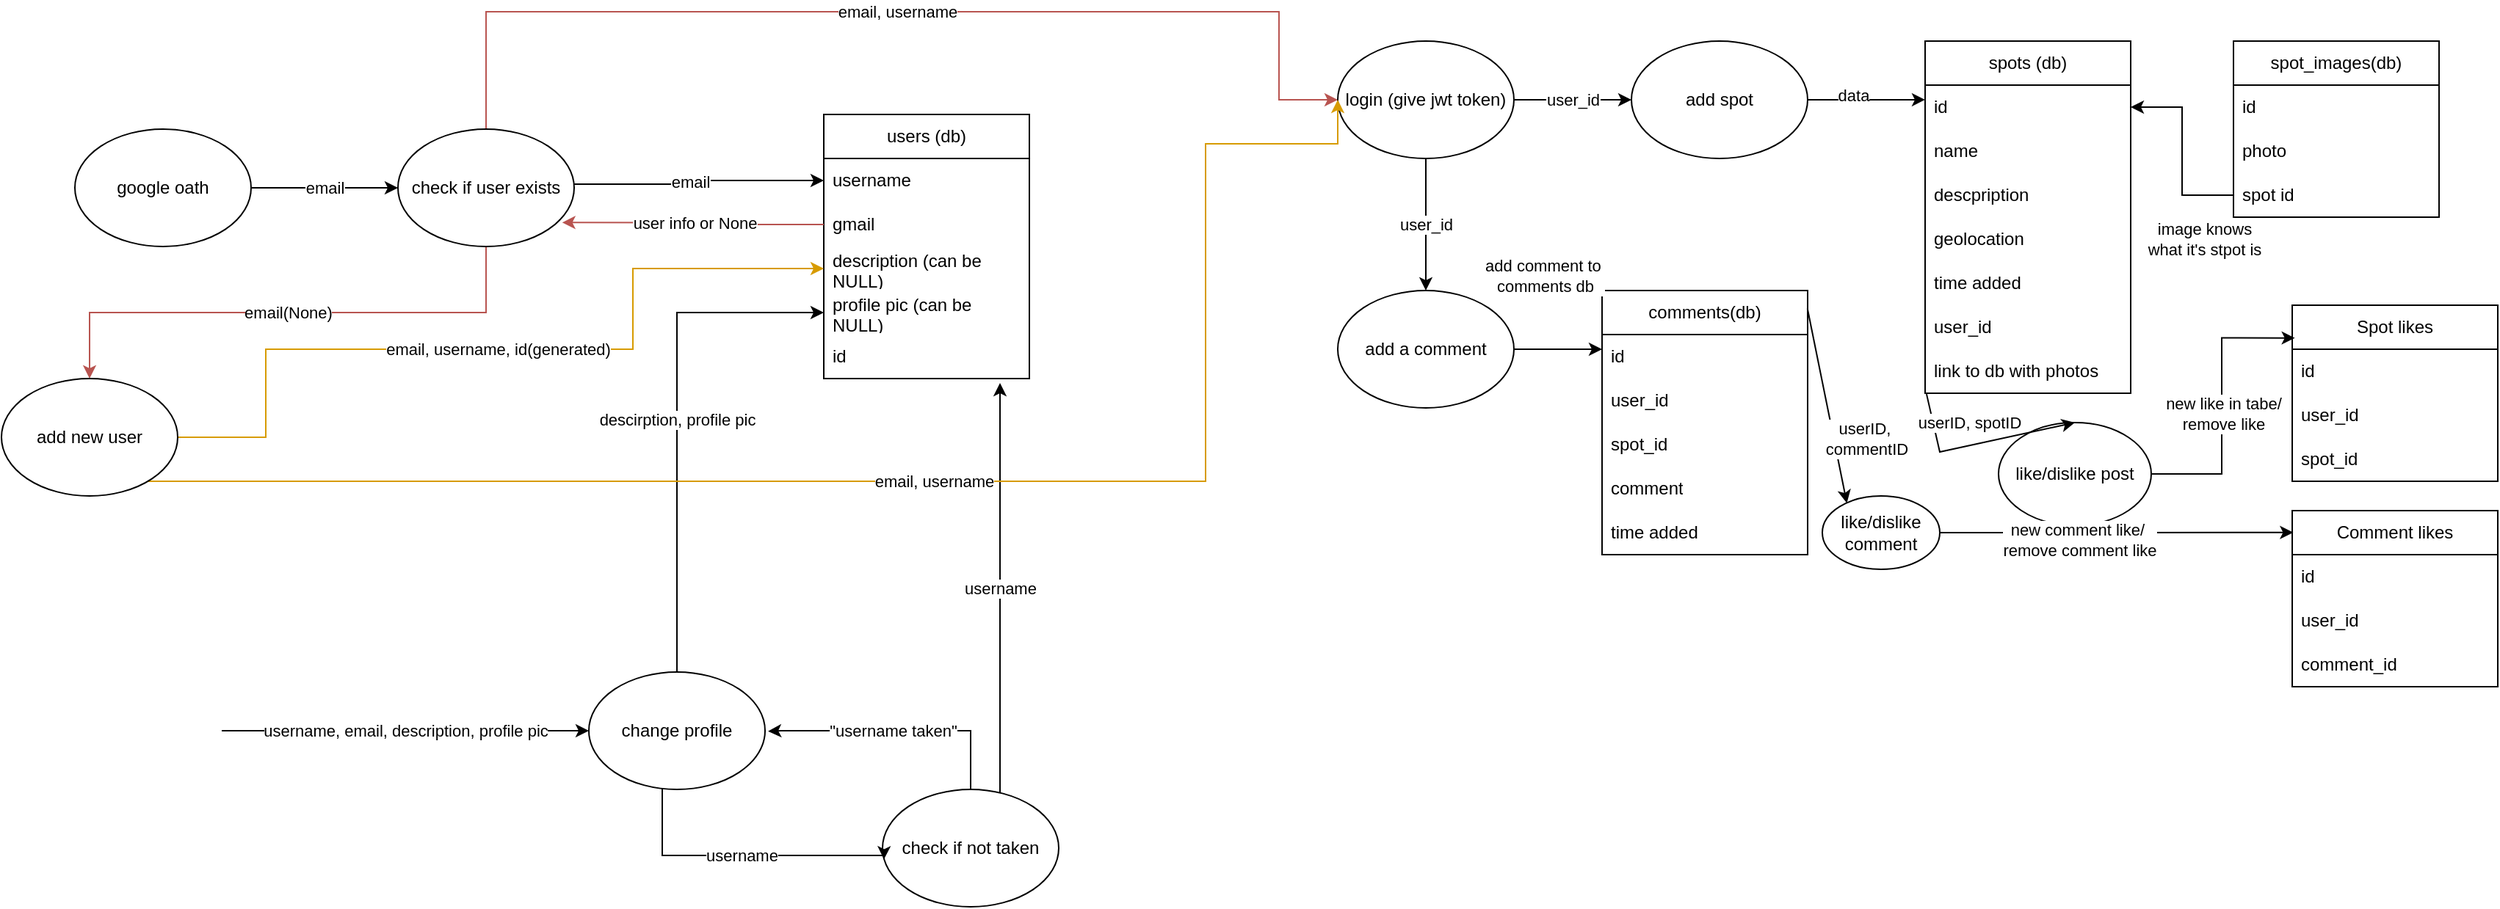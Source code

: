 <mxfile version="24.8.3">
  <diagram name="Lapa-1" id="DH0UnSqfDC02DtX4QLn7">
    <mxGraphModel dx="3022" dy="790" grid="1" gridSize="10" guides="1" tooltips="1" connect="1" arrows="1" fold="1" page="1" pageScale="1" pageWidth="827" pageHeight="1169" math="0" shadow="0">
      <root>
        <mxCell id="0" />
        <mxCell id="1" parent="0" />
        <mxCell id="Dge0FnhCX_SZnIMF-hBO-1" value="users (db)" style="swimlane;fontStyle=0;childLayout=stackLayout;horizontal=1;startSize=30;horizontalStack=0;resizeParent=1;resizeParentMax=0;resizeLast=0;collapsible=1;marginBottom=0;whiteSpace=wrap;html=1;" parent="1" vertex="1">
          <mxGeometry x="-350" y="100" width="140" height="180" as="geometry">
            <mxRectangle x="210" y="220" width="90" height="30" as="alternateBounds" />
          </mxGeometry>
        </mxCell>
        <mxCell id="Dge0FnhCX_SZnIMF-hBO-2" value="username" style="text;strokeColor=none;fillColor=none;align=left;verticalAlign=middle;spacingLeft=4;spacingRight=4;overflow=hidden;points=[[0,0.5],[1,0.5]];portConstraint=eastwest;rotatable=0;whiteSpace=wrap;html=1;" parent="Dge0FnhCX_SZnIMF-hBO-1" vertex="1">
          <mxGeometry y="30" width="140" height="30" as="geometry" />
        </mxCell>
        <mxCell id="ZL5plIcMYZqecuvyyjXK-16" style="edgeStyle=orthogonalEdgeStyle;rounded=0;orthogonalLoop=1;jettySize=auto;html=1;" parent="Dge0FnhCX_SZnIMF-hBO-1" target="Dge0FnhCX_SZnIMF-hBO-2" edge="1">
          <mxGeometry relative="1" as="geometry">
            <mxPoint x="-170" y="47.5" as="sourcePoint" />
            <mxPoint y="42.5" as="targetPoint" />
            <Array as="points">
              <mxPoint x="-84" y="48" />
              <mxPoint x="-84" y="45" />
            </Array>
          </mxGeometry>
        </mxCell>
        <mxCell id="ZL5plIcMYZqecuvyyjXK-17" value="email" style="edgeLabel;html=1;align=center;verticalAlign=middle;resizable=0;points=[];" parent="ZL5plIcMYZqecuvyyjXK-16" vertex="1" connectable="0">
          <mxGeometry x="-0.082" y="2" relative="1" as="geometry">
            <mxPoint as="offset" />
          </mxGeometry>
        </mxCell>
        <mxCell id="Dge0FnhCX_SZnIMF-hBO-3" value="gmail" style="text;strokeColor=none;fillColor=none;align=left;verticalAlign=middle;spacingLeft=4;spacingRight=4;overflow=hidden;points=[[0,0.5],[1,0.5]];portConstraint=eastwest;rotatable=0;whiteSpace=wrap;html=1;" parent="Dge0FnhCX_SZnIMF-hBO-1" vertex="1">
          <mxGeometry y="60" width="140" height="30" as="geometry" />
        </mxCell>
        <mxCell id="Dge0FnhCX_SZnIMF-hBO-4" value="description (can be NULL)" style="text;strokeColor=none;fillColor=none;align=left;verticalAlign=middle;spacingLeft=4;spacingRight=4;overflow=hidden;points=[[0,0.5],[1,0.5]];portConstraint=eastwest;rotatable=0;whiteSpace=wrap;html=1;" parent="Dge0FnhCX_SZnIMF-hBO-1" vertex="1">
          <mxGeometry y="90" width="140" height="30" as="geometry" />
        </mxCell>
        <mxCell id="Dge0FnhCX_SZnIMF-hBO-10" value="profile pic (can be NULL)" style="text;strokeColor=none;fillColor=none;align=left;verticalAlign=middle;spacingLeft=4;spacingRight=4;overflow=hidden;points=[[0,0.5],[1,0.5]];portConstraint=eastwest;rotatable=0;whiteSpace=wrap;html=1;" parent="Dge0FnhCX_SZnIMF-hBO-1" vertex="1">
          <mxGeometry y="120" width="140" height="30" as="geometry" />
        </mxCell>
        <mxCell id="Dge0FnhCX_SZnIMF-hBO-11" value="id" style="text;strokeColor=none;fillColor=none;align=left;verticalAlign=middle;spacingLeft=4;spacingRight=4;overflow=hidden;points=[[0,0.5],[1,0.5]];portConstraint=eastwest;rotatable=0;whiteSpace=wrap;html=1;" parent="Dge0FnhCX_SZnIMF-hBO-1" vertex="1">
          <mxGeometry y="150" width="140" height="30" as="geometry" />
        </mxCell>
        <mxCell id="Dge0FnhCX_SZnIMF-hBO-13" value="email, username" style="edgeStyle=orthogonalEdgeStyle;rounded=0;orthogonalLoop=1;jettySize=auto;html=1;entryX=0;entryY=0.5;entryDx=0;entryDy=0;exitX=0.5;exitY=0;exitDx=0;exitDy=0;fillColor=#f8cecc;strokeColor=#b85450;" parent="1" source="ZL5plIcMYZqecuvyyjXK-2" target="Dge0FnhCX_SZnIMF-hBO-40" edge="1">
          <mxGeometry relative="1" as="geometry">
            <mxPoint x="-500" y="48.82" as="sourcePoint" />
            <mxPoint x="-269.86" y="49.4" as="targetPoint" />
            <Array as="points">
              <mxPoint x="-580" y="30" />
              <mxPoint x="-40" y="30" />
              <mxPoint x="-40" y="90" />
            </Array>
          </mxGeometry>
        </mxCell>
        <mxCell id="Dge0FnhCX_SZnIMF-hBO-16" value="descirption, profile pic" style="edgeStyle=orthogonalEdgeStyle;rounded=0;orthogonalLoop=1;jettySize=auto;html=1;entryX=0;entryY=0.5;entryDx=0;entryDy=0;" parent="1" source="Dge0FnhCX_SZnIMF-hBO-14" target="Dge0FnhCX_SZnIMF-hBO-10" edge="1">
          <mxGeometry relative="1" as="geometry">
            <mxPoint x="-440" y="380" as="targetPoint" />
          </mxGeometry>
        </mxCell>
        <mxCell id="Dge0FnhCX_SZnIMF-hBO-14" value="change profile" style="ellipse;whiteSpace=wrap;html=1;" parent="1" vertex="1">
          <mxGeometry x="-510" y="480" width="120" height="80" as="geometry" />
        </mxCell>
        <mxCell id="ZL5plIcMYZqecuvyyjXK-15" value="email" style="edgeStyle=orthogonalEdgeStyle;rounded=0;orthogonalLoop=1;jettySize=auto;html=1;entryX=0;entryY=0.5;entryDx=0;entryDy=0;" parent="1" source="Dge0FnhCX_SZnIMF-hBO-15" target="ZL5plIcMYZqecuvyyjXK-2" edge="1">
          <mxGeometry relative="1" as="geometry" />
        </mxCell>
        <mxCell id="Dge0FnhCX_SZnIMF-hBO-15" value="google oath" style="ellipse;whiteSpace=wrap;html=1;" parent="1" vertex="1">
          <mxGeometry x="-860" y="110" width="120" height="80" as="geometry" />
        </mxCell>
        <mxCell id="Dge0FnhCX_SZnIMF-hBO-19" value="username" style="edgeStyle=orthogonalEdgeStyle;rounded=0;orthogonalLoop=1;jettySize=auto;html=1;" parent="1" source="Dge0FnhCX_SZnIMF-hBO-17" edge="1">
          <mxGeometry relative="1" as="geometry">
            <mxPoint x="-230" y="283" as="targetPoint" />
            <Array as="points">
              <mxPoint x="-230" y="460" />
              <mxPoint x="-230" y="423" />
            </Array>
          </mxGeometry>
        </mxCell>
        <mxCell id="5IL-UcwhAe_bBwmInw6_-2" style="edgeStyle=orthogonalEdgeStyle;rounded=0;orthogonalLoop=1;jettySize=auto;html=1;entryX=1.017;entryY=0.504;entryDx=0;entryDy=0;entryPerimeter=0;" edge="1" parent="1" source="Dge0FnhCX_SZnIMF-hBO-17" target="Dge0FnhCX_SZnIMF-hBO-14">
          <mxGeometry relative="1" as="geometry">
            <mxPoint x="-380" y="520" as="targetPoint" />
            <Array as="points">
              <mxPoint x="-250" y="520" />
              <mxPoint x="-379" y="520" />
            </Array>
          </mxGeometry>
        </mxCell>
        <mxCell id="5IL-UcwhAe_bBwmInw6_-3" value="&quot;username taken&quot;" style="edgeLabel;html=1;align=center;verticalAlign=middle;resizable=0;points=[];" vertex="1" connectable="0" parent="5IL-UcwhAe_bBwmInw6_-2">
          <mxGeometry x="0.052" relative="1" as="geometry">
            <mxPoint as="offset" />
          </mxGeometry>
        </mxCell>
        <mxCell id="Dge0FnhCX_SZnIMF-hBO-17" value="check if not taken" style="ellipse;whiteSpace=wrap;html=1;" parent="1" vertex="1">
          <mxGeometry x="-310" y="560" width="120" height="80" as="geometry" />
        </mxCell>
        <mxCell id="Dge0FnhCX_SZnIMF-hBO-18" value="username" style="edgeStyle=orthogonalEdgeStyle;rounded=0;orthogonalLoop=1;jettySize=auto;html=1;entryX=0.008;entryY=0.596;entryDx=0;entryDy=0;entryPerimeter=0;" parent="1" source="Dge0FnhCX_SZnIMF-hBO-14" target="Dge0FnhCX_SZnIMF-hBO-17" edge="1">
          <mxGeometry relative="1" as="geometry">
            <Array as="points">
              <mxPoint x="-460" y="605" />
              <mxPoint x="-309" y="605" />
            </Array>
          </mxGeometry>
        </mxCell>
        <mxCell id="Dge0FnhCX_SZnIMF-hBO-20" value="add spot" style="ellipse;whiteSpace=wrap;html=1;" parent="1" vertex="1">
          <mxGeometry x="200" y="50" width="120" height="80" as="geometry" />
        </mxCell>
        <mxCell id="Dge0FnhCX_SZnIMF-hBO-21" value="spots (db)" style="swimlane;fontStyle=0;childLayout=stackLayout;horizontal=1;startSize=30;horizontalStack=0;resizeParent=1;resizeParentMax=0;resizeLast=0;collapsible=1;marginBottom=0;whiteSpace=wrap;html=1;" parent="1" vertex="1">
          <mxGeometry x="400" y="50" width="140" height="240" as="geometry" />
        </mxCell>
        <mxCell id="Dge0FnhCX_SZnIMF-hBO-22" value="id" style="text;strokeColor=none;fillColor=none;align=left;verticalAlign=middle;spacingLeft=4;spacingRight=4;overflow=hidden;points=[[0,0.5],[1,0.5]];portConstraint=eastwest;rotatable=0;whiteSpace=wrap;html=1;" parent="Dge0FnhCX_SZnIMF-hBO-21" vertex="1">
          <mxGeometry y="30" width="140" height="30" as="geometry" />
        </mxCell>
        <mxCell id="Dge0FnhCX_SZnIMF-hBO-23" value="name" style="text;strokeColor=none;fillColor=none;align=left;verticalAlign=middle;spacingLeft=4;spacingRight=4;overflow=hidden;points=[[0,0.5],[1,0.5]];portConstraint=eastwest;rotatable=0;whiteSpace=wrap;html=1;" parent="Dge0FnhCX_SZnIMF-hBO-21" vertex="1">
          <mxGeometry y="60" width="140" height="30" as="geometry" />
        </mxCell>
        <mxCell id="Dge0FnhCX_SZnIMF-hBO-24" value="descpription&amp;nbsp;" style="text;strokeColor=none;fillColor=none;align=left;verticalAlign=middle;spacingLeft=4;spacingRight=4;overflow=hidden;points=[[0,0.5],[1,0.5]];portConstraint=eastwest;rotatable=0;whiteSpace=wrap;html=1;" parent="Dge0FnhCX_SZnIMF-hBO-21" vertex="1">
          <mxGeometry y="90" width="140" height="30" as="geometry" />
        </mxCell>
        <mxCell id="Dge0FnhCX_SZnIMF-hBO-25" value="geolocation" style="text;strokeColor=none;fillColor=none;align=left;verticalAlign=middle;spacingLeft=4;spacingRight=4;overflow=hidden;points=[[0,0.5],[1,0.5]];portConstraint=eastwest;rotatable=0;whiteSpace=wrap;html=1;" parent="Dge0FnhCX_SZnIMF-hBO-21" vertex="1">
          <mxGeometry y="120" width="140" height="30" as="geometry" />
        </mxCell>
        <mxCell id="Dge0FnhCX_SZnIMF-hBO-26" value="time added" style="text;strokeColor=none;fillColor=none;align=left;verticalAlign=middle;spacingLeft=4;spacingRight=4;overflow=hidden;points=[[0,0.5],[1,0.5]];portConstraint=eastwest;rotatable=0;whiteSpace=wrap;html=1;" parent="Dge0FnhCX_SZnIMF-hBO-21" vertex="1">
          <mxGeometry y="150" width="140" height="30" as="geometry" />
        </mxCell>
        <mxCell id="Dge0FnhCX_SZnIMF-hBO-27" value="user_id" style="text;strokeColor=none;fillColor=none;align=left;verticalAlign=middle;spacingLeft=4;spacingRight=4;overflow=hidden;points=[[0,0.5],[1,0.5]];portConstraint=eastwest;rotatable=0;whiteSpace=wrap;html=1;" parent="Dge0FnhCX_SZnIMF-hBO-21" vertex="1">
          <mxGeometry y="180" width="140" height="30" as="geometry" />
        </mxCell>
        <mxCell id="Dge0FnhCX_SZnIMF-hBO-28" value="link to db with photos" style="text;strokeColor=none;fillColor=none;align=left;verticalAlign=middle;spacingLeft=4;spacingRight=4;overflow=hidden;points=[[0,0.5],[1,0.5]];portConstraint=eastwest;rotatable=0;whiteSpace=wrap;html=1;" parent="Dge0FnhCX_SZnIMF-hBO-21" vertex="1">
          <mxGeometry y="210" width="140" height="30" as="geometry" />
        </mxCell>
        <mxCell id="Dge0FnhCX_SZnIMF-hBO-29" value="spot_images(db)" style="swimlane;fontStyle=0;childLayout=stackLayout;horizontal=1;startSize=30;horizontalStack=0;resizeParent=1;resizeParentMax=0;resizeLast=0;collapsible=1;marginBottom=0;whiteSpace=wrap;html=1;" parent="1" vertex="1">
          <mxGeometry x="610" y="50" width="140" height="120" as="geometry" />
        </mxCell>
        <mxCell id="Dge0FnhCX_SZnIMF-hBO-30" value="id" style="text;strokeColor=none;fillColor=none;align=left;verticalAlign=middle;spacingLeft=4;spacingRight=4;overflow=hidden;points=[[0,0.5],[1,0.5]];portConstraint=eastwest;rotatable=0;whiteSpace=wrap;html=1;" parent="Dge0FnhCX_SZnIMF-hBO-29" vertex="1">
          <mxGeometry y="30" width="140" height="30" as="geometry" />
        </mxCell>
        <mxCell id="Dge0FnhCX_SZnIMF-hBO-31" value="photo" style="text;strokeColor=none;fillColor=none;align=left;verticalAlign=middle;spacingLeft=4;spacingRight=4;overflow=hidden;points=[[0,0.5],[1,0.5]];portConstraint=eastwest;rotatable=0;whiteSpace=wrap;html=1;" parent="Dge0FnhCX_SZnIMF-hBO-29" vertex="1">
          <mxGeometry y="60" width="140" height="30" as="geometry" />
        </mxCell>
        <mxCell id="Dge0FnhCX_SZnIMF-hBO-45" value="spot id" style="text;strokeColor=none;fillColor=none;align=left;verticalAlign=middle;spacingLeft=4;spacingRight=4;overflow=hidden;points=[[0,0.5],[1,0.5]];portConstraint=eastwest;rotatable=0;whiteSpace=wrap;html=1;" parent="Dge0FnhCX_SZnIMF-hBO-29" vertex="1">
          <mxGeometry y="90" width="140" height="30" as="geometry" />
        </mxCell>
        <mxCell id="Dge0FnhCX_SZnIMF-hBO-41" value="user_id" style="edgeStyle=orthogonalEdgeStyle;rounded=0;orthogonalLoop=1;jettySize=auto;html=1;entryX=0;entryY=0.5;entryDx=0;entryDy=0;" parent="1" source="Dge0FnhCX_SZnIMF-hBO-40" target="Dge0FnhCX_SZnIMF-hBO-20" edge="1">
          <mxGeometry relative="1" as="geometry" />
        </mxCell>
        <mxCell id="Dge0FnhCX_SZnIMF-hBO-54" value="user_id" style="edgeStyle=orthogonalEdgeStyle;rounded=0;orthogonalLoop=1;jettySize=auto;html=1;entryX=0.5;entryY=0;entryDx=0;entryDy=0;" parent="1" source="Dge0FnhCX_SZnIMF-hBO-40" target="Dge0FnhCX_SZnIMF-hBO-53" edge="1">
          <mxGeometry relative="1" as="geometry" />
        </mxCell>
        <mxCell id="Dge0FnhCX_SZnIMF-hBO-40" value="login (give jwt token)" style="ellipse;whiteSpace=wrap;html=1;" parent="1" vertex="1">
          <mxGeometry y="50" width="120" height="80" as="geometry" />
        </mxCell>
        <mxCell id="Dge0FnhCX_SZnIMF-hBO-42" style="edgeStyle=orthogonalEdgeStyle;rounded=0;orthogonalLoop=1;jettySize=auto;html=1;entryX=0;entryY=0.333;entryDx=0;entryDy=0;entryPerimeter=0;" parent="1" source="Dge0FnhCX_SZnIMF-hBO-20" target="Dge0FnhCX_SZnIMF-hBO-22" edge="1">
          <mxGeometry relative="1" as="geometry" />
        </mxCell>
        <mxCell id="Dge0FnhCX_SZnIMF-hBO-43" value="data" style="edgeLabel;html=1;align=center;verticalAlign=middle;resizable=0;points=[];" parent="Dge0FnhCX_SZnIMF-hBO-42" vertex="1" connectable="0">
          <mxGeometry x="-0.242" y="3" relative="1" as="geometry">
            <mxPoint as="offset" />
          </mxGeometry>
        </mxCell>
        <mxCell id="Dge0FnhCX_SZnIMF-hBO-47" value="comments(db)" style="swimlane;fontStyle=0;childLayout=stackLayout;horizontal=1;startSize=30;horizontalStack=0;resizeParent=1;resizeParentMax=0;resizeLast=0;collapsible=1;marginBottom=0;whiteSpace=wrap;html=1;" parent="1" vertex="1">
          <mxGeometry x="180" y="220" width="140" height="180" as="geometry" />
        </mxCell>
        <mxCell id="Dge0FnhCX_SZnIMF-hBO-48" value="id" style="text;strokeColor=none;fillColor=none;align=left;verticalAlign=middle;spacingLeft=4;spacingRight=4;overflow=hidden;points=[[0,0.5],[1,0.5]];portConstraint=eastwest;rotatable=0;whiteSpace=wrap;html=1;" parent="Dge0FnhCX_SZnIMF-hBO-47" vertex="1">
          <mxGeometry y="30" width="140" height="30" as="geometry" />
        </mxCell>
        <mxCell id="Dge0FnhCX_SZnIMF-hBO-49" value="user_id" style="text;strokeColor=none;fillColor=none;align=left;verticalAlign=middle;spacingLeft=4;spacingRight=4;overflow=hidden;points=[[0,0.5],[1,0.5]];portConstraint=eastwest;rotatable=0;whiteSpace=wrap;html=1;" parent="Dge0FnhCX_SZnIMF-hBO-47" vertex="1">
          <mxGeometry y="60" width="140" height="30" as="geometry" />
        </mxCell>
        <mxCell id="Dge0FnhCX_SZnIMF-hBO-50" value="spot_id" style="text;strokeColor=none;fillColor=none;align=left;verticalAlign=middle;spacingLeft=4;spacingRight=4;overflow=hidden;points=[[0,0.5],[1,0.5]];portConstraint=eastwest;rotatable=0;whiteSpace=wrap;html=1;" parent="Dge0FnhCX_SZnIMF-hBO-47" vertex="1">
          <mxGeometry y="90" width="140" height="30" as="geometry" />
        </mxCell>
        <mxCell id="Dge0FnhCX_SZnIMF-hBO-51" value="comment" style="text;strokeColor=none;fillColor=none;align=left;verticalAlign=middle;spacingLeft=4;spacingRight=4;overflow=hidden;points=[[0,0.5],[1,0.5]];portConstraint=eastwest;rotatable=0;whiteSpace=wrap;html=1;" parent="Dge0FnhCX_SZnIMF-hBO-47" vertex="1">
          <mxGeometry y="120" width="140" height="30" as="geometry" />
        </mxCell>
        <mxCell id="Dge0FnhCX_SZnIMF-hBO-52" value="time added" style="text;strokeColor=none;fillColor=none;align=left;verticalAlign=middle;spacingLeft=4;spacingRight=4;overflow=hidden;points=[[0,0.5],[1,0.5]];portConstraint=eastwest;rotatable=0;whiteSpace=wrap;html=1;" parent="Dge0FnhCX_SZnIMF-hBO-47" vertex="1">
          <mxGeometry y="150" width="140" height="30" as="geometry" />
        </mxCell>
        <mxCell id="Dge0FnhCX_SZnIMF-hBO-55" style="edgeStyle=orthogonalEdgeStyle;rounded=0;orthogonalLoop=1;jettySize=auto;html=1;" parent="1" source="Dge0FnhCX_SZnIMF-hBO-53" edge="1">
          <mxGeometry relative="1" as="geometry">
            <mxPoint x="180" y="260" as="targetPoint" />
          </mxGeometry>
        </mxCell>
        <mxCell id="Dge0FnhCX_SZnIMF-hBO-81" value="add comment to&amp;nbsp;&lt;div&gt;comments db&lt;/div&gt;" style="edgeLabel;html=1;align=center;verticalAlign=middle;resizable=0;points=[];" parent="Dge0FnhCX_SZnIMF-hBO-55" vertex="1" connectable="0">
          <mxGeometry x="-0.495" y="3" relative="1" as="geometry">
            <mxPoint x="5" y="-47" as="offset" />
          </mxGeometry>
        </mxCell>
        <mxCell id="Dge0FnhCX_SZnIMF-hBO-53" value="add a comment" style="ellipse;whiteSpace=wrap;html=1;" parent="1" vertex="1">
          <mxGeometry y="220" width="120" height="80" as="geometry" />
        </mxCell>
        <mxCell id="Dge0FnhCX_SZnIMF-hBO-58" value="Spot likes" style="swimlane;fontStyle=0;childLayout=stackLayout;horizontal=1;startSize=30;horizontalStack=0;resizeParent=1;resizeParentMax=0;resizeLast=0;collapsible=1;marginBottom=0;whiteSpace=wrap;html=1;" parent="1" vertex="1">
          <mxGeometry x="650" y="230" width="140" height="120" as="geometry" />
        </mxCell>
        <mxCell id="Dge0FnhCX_SZnIMF-hBO-59" value="id" style="text;strokeColor=none;fillColor=none;align=left;verticalAlign=middle;spacingLeft=4;spacingRight=4;overflow=hidden;points=[[0,0.5],[1,0.5]];portConstraint=eastwest;rotatable=0;whiteSpace=wrap;html=1;" parent="Dge0FnhCX_SZnIMF-hBO-58" vertex="1">
          <mxGeometry y="30" width="140" height="30" as="geometry" />
        </mxCell>
        <mxCell id="Dge0FnhCX_SZnIMF-hBO-60" value="user_id" style="text;strokeColor=none;fillColor=none;align=left;verticalAlign=middle;spacingLeft=4;spacingRight=4;overflow=hidden;points=[[0,0.5],[1,0.5]];portConstraint=eastwest;rotatable=0;whiteSpace=wrap;html=1;" parent="Dge0FnhCX_SZnIMF-hBO-58" vertex="1">
          <mxGeometry y="60" width="140" height="30" as="geometry" />
        </mxCell>
        <mxCell id="Dge0FnhCX_SZnIMF-hBO-61" value="spot_id" style="text;strokeColor=none;fillColor=none;align=left;verticalAlign=middle;spacingLeft=4;spacingRight=4;overflow=hidden;points=[[0,0.5],[1,0.5]];portConstraint=eastwest;rotatable=0;whiteSpace=wrap;html=1;" parent="Dge0FnhCX_SZnIMF-hBO-58" vertex="1">
          <mxGeometry y="90" width="140" height="30" as="geometry" />
        </mxCell>
        <mxCell id="Dge0FnhCX_SZnIMF-hBO-64" value="Comment likes" style="swimlane;fontStyle=0;childLayout=stackLayout;horizontal=1;startSize=30;horizontalStack=0;resizeParent=1;resizeParentMax=0;resizeLast=0;collapsible=1;marginBottom=0;whiteSpace=wrap;html=1;" parent="1" vertex="1">
          <mxGeometry x="650" y="370" width="140" height="120" as="geometry" />
        </mxCell>
        <mxCell id="Dge0FnhCX_SZnIMF-hBO-65" value="id" style="text;strokeColor=none;fillColor=none;align=left;verticalAlign=middle;spacingLeft=4;spacingRight=4;overflow=hidden;points=[[0,0.5],[1,0.5]];portConstraint=eastwest;rotatable=0;whiteSpace=wrap;html=1;" parent="Dge0FnhCX_SZnIMF-hBO-64" vertex="1">
          <mxGeometry y="30" width="140" height="30" as="geometry" />
        </mxCell>
        <mxCell id="Dge0FnhCX_SZnIMF-hBO-66" value="user_id" style="text;strokeColor=none;fillColor=none;align=left;verticalAlign=middle;spacingLeft=4;spacingRight=4;overflow=hidden;points=[[0,0.5],[1,0.5]];portConstraint=eastwest;rotatable=0;whiteSpace=wrap;html=1;" parent="Dge0FnhCX_SZnIMF-hBO-64" vertex="1">
          <mxGeometry y="60" width="140" height="30" as="geometry" />
        </mxCell>
        <mxCell id="Dge0FnhCX_SZnIMF-hBO-67" value="comment_id" style="text;strokeColor=none;fillColor=none;align=left;verticalAlign=middle;spacingLeft=4;spacingRight=4;overflow=hidden;points=[[0,0.5],[1,0.5]];portConstraint=eastwest;rotatable=0;whiteSpace=wrap;html=1;" parent="Dge0FnhCX_SZnIMF-hBO-64" vertex="1">
          <mxGeometry y="90" width="140" height="30" as="geometry" />
        </mxCell>
        <mxCell id="Dge0FnhCX_SZnIMF-hBO-70" style="edgeStyle=orthogonalEdgeStyle;rounded=0;orthogonalLoop=1;jettySize=auto;html=1;exitX=0;exitY=0.5;exitDx=0;exitDy=0;entryX=1;entryY=0.5;entryDx=0;entryDy=0;" parent="1" source="Dge0FnhCX_SZnIMF-hBO-45" target="Dge0FnhCX_SZnIMF-hBO-22" edge="1">
          <mxGeometry relative="1" as="geometry" />
        </mxCell>
        <mxCell id="Dge0FnhCX_SZnIMF-hBO-85" value="image knows&lt;div&gt;what it&#39;s stpot is&lt;/div&gt;" style="edgeLabel;html=1;align=center;verticalAlign=middle;resizable=0;points=[];" parent="Dge0FnhCX_SZnIMF-hBO-70" vertex="1" connectable="0">
          <mxGeometry x="-0.208" y="3" relative="1" as="geometry">
            <mxPoint x="18" y="46" as="offset" />
          </mxGeometry>
        </mxCell>
        <mxCell id="Dge0FnhCX_SZnIMF-hBO-89" value="like/dislike post" style="ellipse;whiteSpace=wrap;html=1;" parent="1" vertex="1">
          <mxGeometry x="450" y="310" width="104" height="70" as="geometry" />
        </mxCell>
        <mxCell id="Dge0FnhCX_SZnIMF-hBO-90" value="" style="endArrow=classic;html=1;rounded=0;entryX=0.5;entryY=0;entryDx=0;entryDy=0;exitX=0.007;exitY=1.019;exitDx=0;exitDy=0;exitPerimeter=0;" parent="1" source="Dge0FnhCX_SZnIMF-hBO-28" target="Dge0FnhCX_SZnIMF-hBO-89" edge="1">
          <mxGeometry width="50" height="50" relative="1" as="geometry">
            <mxPoint x="360" y="300" as="sourcePoint" />
            <mxPoint x="410" y="250" as="targetPoint" />
            <Array as="points">
              <mxPoint x="410" y="330" />
            </Array>
          </mxGeometry>
        </mxCell>
        <mxCell id="Dge0FnhCX_SZnIMF-hBO-98" value="userID, spotID" style="edgeLabel;html=1;align=center;verticalAlign=middle;resizable=0;points=[];" parent="Dge0FnhCX_SZnIMF-hBO-90" vertex="1" connectable="0">
          <mxGeometry x="-0.723" y="-1" relative="1" as="geometry">
            <mxPoint x="26" y="1" as="offset" />
          </mxGeometry>
        </mxCell>
        <mxCell id="Dge0FnhCX_SZnIMF-hBO-91" style="edgeStyle=orthogonalEdgeStyle;rounded=0;orthogonalLoop=1;jettySize=auto;html=1;exitX=1;exitY=0.5;exitDx=0;exitDy=0;entryX=0.013;entryY=0.186;entryDx=0;entryDy=0;entryPerimeter=0;" parent="1" source="Dge0FnhCX_SZnIMF-hBO-89" target="Dge0FnhCX_SZnIMF-hBO-58" edge="1">
          <mxGeometry relative="1" as="geometry" />
        </mxCell>
        <mxCell id="Dge0FnhCX_SZnIMF-hBO-92" value="new like in tabe/&lt;div&gt;remove like&lt;/div&gt;" style="edgeLabel;html=1;align=center;verticalAlign=middle;resizable=0;points=[];" parent="Dge0FnhCX_SZnIMF-hBO-91" vertex="1" connectable="0">
          <mxGeometry x="-0.064" y="-1" relative="1" as="geometry">
            <mxPoint as="offset" />
          </mxGeometry>
        </mxCell>
        <mxCell id="Dge0FnhCX_SZnIMF-hBO-93" value="like/dislike&lt;div&gt;comment&lt;/div&gt;" style="ellipse;whiteSpace=wrap;html=1;" parent="1" vertex="1">
          <mxGeometry x="330" y="360" width="80" height="50" as="geometry" />
        </mxCell>
        <mxCell id="Dge0FnhCX_SZnIMF-hBO-94" value="" style="endArrow=classic;html=1;rounded=0;exitX=0.999;exitY=0.068;exitDx=0;exitDy=0;exitPerimeter=0;entryX=0.209;entryY=0.097;entryDx=0;entryDy=0;entryPerimeter=0;" parent="1" source="Dge0FnhCX_SZnIMF-hBO-47" target="Dge0FnhCX_SZnIMF-hBO-93" edge="1">
          <mxGeometry width="50" height="50" relative="1" as="geometry">
            <mxPoint x="360" y="300" as="sourcePoint" />
            <mxPoint x="410" y="250" as="targetPoint" />
          </mxGeometry>
        </mxCell>
        <mxCell id="Dge0FnhCX_SZnIMF-hBO-97" value="userID,&amp;nbsp;&lt;div&gt;commentID&lt;/div&gt;" style="edgeLabel;html=1;align=center;verticalAlign=middle;resizable=0;points=[];" parent="Dge0FnhCX_SZnIMF-hBO-94" vertex="1" connectable="0">
          <mxGeometry x="0.328" y="1" relative="1" as="geometry">
            <mxPoint x="21" as="offset" />
          </mxGeometry>
        </mxCell>
        <mxCell id="Dge0FnhCX_SZnIMF-hBO-95" style="edgeStyle=orthogonalEdgeStyle;rounded=0;orthogonalLoop=1;jettySize=auto;html=1;exitX=1;exitY=0.5;exitDx=0;exitDy=0;entryX=0.005;entryY=0.124;entryDx=0;entryDy=0;entryPerimeter=0;" parent="1" source="Dge0FnhCX_SZnIMF-hBO-93" target="Dge0FnhCX_SZnIMF-hBO-64" edge="1">
          <mxGeometry relative="1" as="geometry" />
        </mxCell>
        <mxCell id="Dge0FnhCX_SZnIMF-hBO-96" value="new comment like/&amp;nbsp;&lt;div&gt;remove comment like&lt;/div&gt;" style="edgeLabel;html=1;align=center;verticalAlign=middle;resizable=0;points=[];" parent="Dge0FnhCX_SZnIMF-hBO-95" vertex="1" connectable="0">
          <mxGeometry x="-0.211" y="2" relative="1" as="geometry">
            <mxPoint y="7" as="offset" />
          </mxGeometry>
        </mxCell>
        <mxCell id="ZL5plIcMYZqecuvyyjXK-21" value="email(None)" style="edgeStyle=orthogonalEdgeStyle;rounded=0;orthogonalLoop=1;jettySize=auto;html=1;exitX=0.5;exitY=1;exitDx=0;exitDy=0;entryX=0.5;entryY=0;entryDx=0;entryDy=0;fillColor=#f8cecc;strokeColor=#b85450;" parent="1" source="ZL5plIcMYZqecuvyyjXK-2" target="ZL5plIcMYZqecuvyyjXK-20" edge="1">
          <mxGeometry relative="1" as="geometry" />
        </mxCell>
        <mxCell id="ZL5plIcMYZqecuvyyjXK-2" value="check if user exists" style="ellipse;whiteSpace=wrap;html=1;" parent="1" vertex="1">
          <mxGeometry x="-640" y="110" width="120" height="80" as="geometry" />
        </mxCell>
        <mxCell id="ZL5plIcMYZqecuvyyjXK-19" value="user info or None" style="edgeStyle=orthogonalEdgeStyle;rounded=0;orthogonalLoop=1;jettySize=auto;html=1;entryX=0.932;entryY=0.796;entryDx=0;entryDy=0;entryPerimeter=0;fillColor=#f8cecc;strokeColor=#b85450;" parent="1" source="Dge0FnhCX_SZnIMF-hBO-3" target="ZL5plIcMYZqecuvyyjXK-2" edge="1">
          <mxGeometry relative="1" as="geometry" />
        </mxCell>
        <mxCell id="ZL5plIcMYZqecuvyyjXK-22" value="email, username, id(generated)" style="edgeStyle=orthogonalEdgeStyle;rounded=0;orthogonalLoop=1;jettySize=auto;html=1;fillColor=#ffe6cc;strokeColor=#d79b00;" parent="1" source="ZL5plIcMYZqecuvyyjXK-20" target="Dge0FnhCX_SZnIMF-hBO-4" edge="1">
          <mxGeometry relative="1" as="geometry">
            <Array as="points">
              <mxPoint x="-730" y="260" />
              <mxPoint x="-480" y="260" />
              <mxPoint x="-480" y="205" />
            </Array>
          </mxGeometry>
        </mxCell>
        <mxCell id="ZL5plIcMYZqecuvyyjXK-25" value="email, username" style="edgeStyle=orthogonalEdgeStyle;rounded=0;orthogonalLoop=1;jettySize=auto;html=1;entryX=0;entryY=0.5;entryDx=0;entryDy=0;fillColor=#ffe6cc;strokeColor=#d79b00;" parent="1" source="ZL5plIcMYZqecuvyyjXK-20" target="Dge0FnhCX_SZnIMF-hBO-40" edge="1">
          <mxGeometry relative="1" as="geometry">
            <Array as="points">
              <mxPoint x="-90" y="350" />
              <mxPoint x="-90" y="120" />
              <mxPoint y="120" />
            </Array>
          </mxGeometry>
        </mxCell>
        <mxCell id="ZL5plIcMYZqecuvyyjXK-20" value="add new user" style="ellipse;whiteSpace=wrap;html=1;" parent="1" vertex="1">
          <mxGeometry x="-910" y="280" width="120" height="80" as="geometry" />
        </mxCell>
        <mxCell id="5IL-UcwhAe_bBwmInw6_-1" value="username, email, description, profile pic " style="endArrow=classic;html=1;rounded=0;" edge="1" parent="1">
          <mxGeometry width="50" height="50" relative="1" as="geometry">
            <mxPoint x="-760" y="520" as="sourcePoint" />
            <mxPoint x="-510" y="520" as="targetPoint" />
          </mxGeometry>
        </mxCell>
      </root>
    </mxGraphModel>
  </diagram>
</mxfile>
